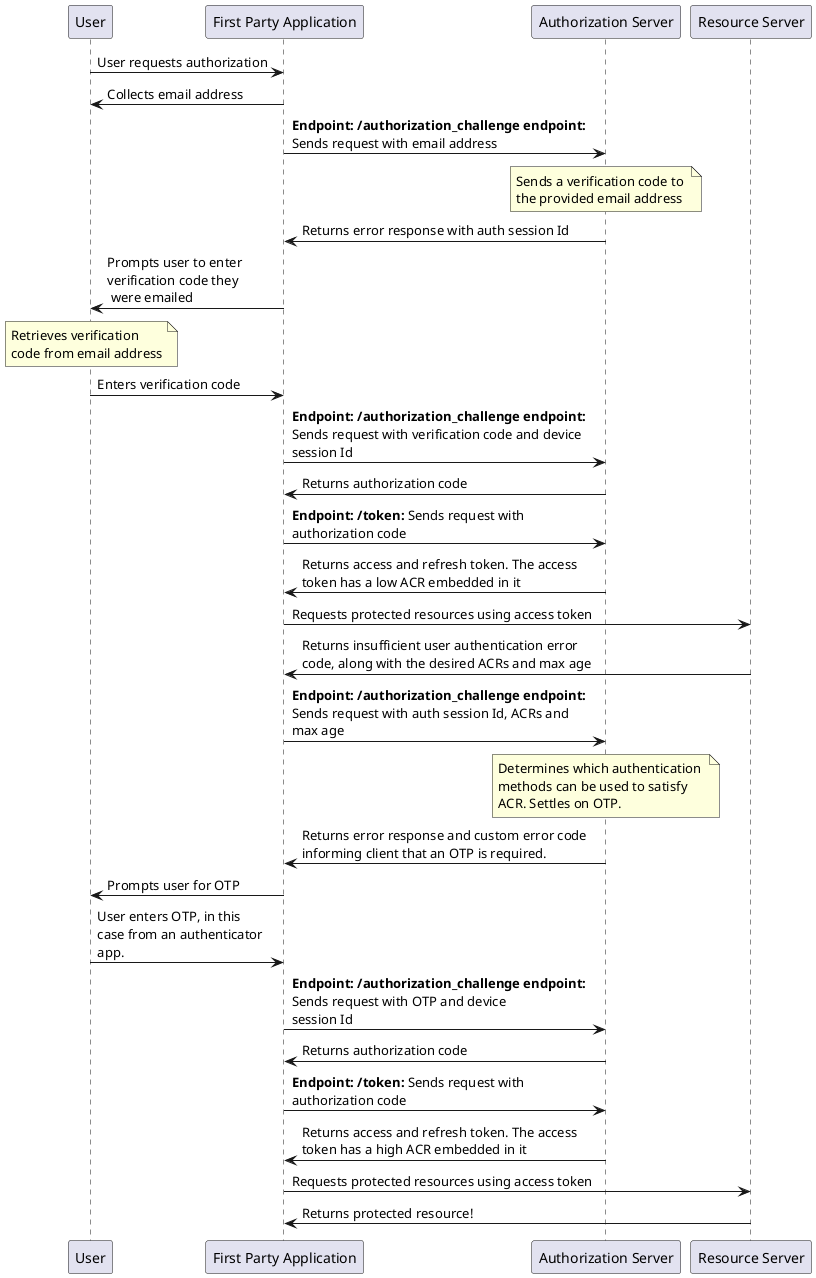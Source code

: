 @startuml

participant "User" as user
participant "First Party Application" as first_party_application
participant "Authorization Server" as authorization_server
participant "Resource Server" as resource_server

user -> first_party_application: User requests authorization
first_party_application -> user: Collects email address
first_party_application -> authorization_server: **Endpoint: /authorization_challenge endpoint:** \nSends request with email address
note over authorization_server: Sends a verification code to \nthe provided email address
authorization_server -> first_party_application: Returns error response with auth session Id
first_party_application -> user: Prompts user to enter \nverification code they\n were emailed
note over user: Retrieves verification \ncode from email address
user -> first_party_application: Enters verification code
first_party_application -> authorization_server: **Endpoint: /authorization_challenge endpoint:** \nSends request with verification code and device \nsession Id
authorization_server -> first_party_application: Returns authorization code
first_party_application -> authorization_server: **Endpoint: /token:** Sends request with \nauthorization code
authorization_server -> first_party_application: Returns access and refresh token. The access \ntoken has a low ACR embedded in it
first_party_application -> resource_server: Requests protected resources using access token
resource_server -> first_party_application: Returns insufficient user authentication error \ncode, along with the desired ACRs and max age
first_party_application -> authorization_server: **Endpoint: /authorization_challenge endpoint:** \nSends request with auth session Id, ACRs and \nmax age
note over authorization_server: Determines which authentication \nmethods can be used to satisfy \nACR. Settles on OTP.
authorization_server -> first_party_application: Returns error response and custom error code \ninforming client that an OTP is required.
first_party_application -> user: Prompts user for OTP
user -> first_party_application: User enters OTP, in this \ncase from an authenticator \napp.
first_party_application -> authorization_server: **Endpoint: /authorization_challenge endpoint:** \nSends request with OTP and device \nsession Id
authorization_server -> first_party_application: Returns authorization code
first_party_application -> authorization_server: **Endpoint: /token:** Sends request with \nauthorization code
authorization_server -> first_party_application: Returns access and refresh token. The access \ntoken has a high ACR embedded in it
first_party_application -> resource_server: Requests protected resources using access token
resource_server -> first_party_application: Returns protected resource!

@enduml